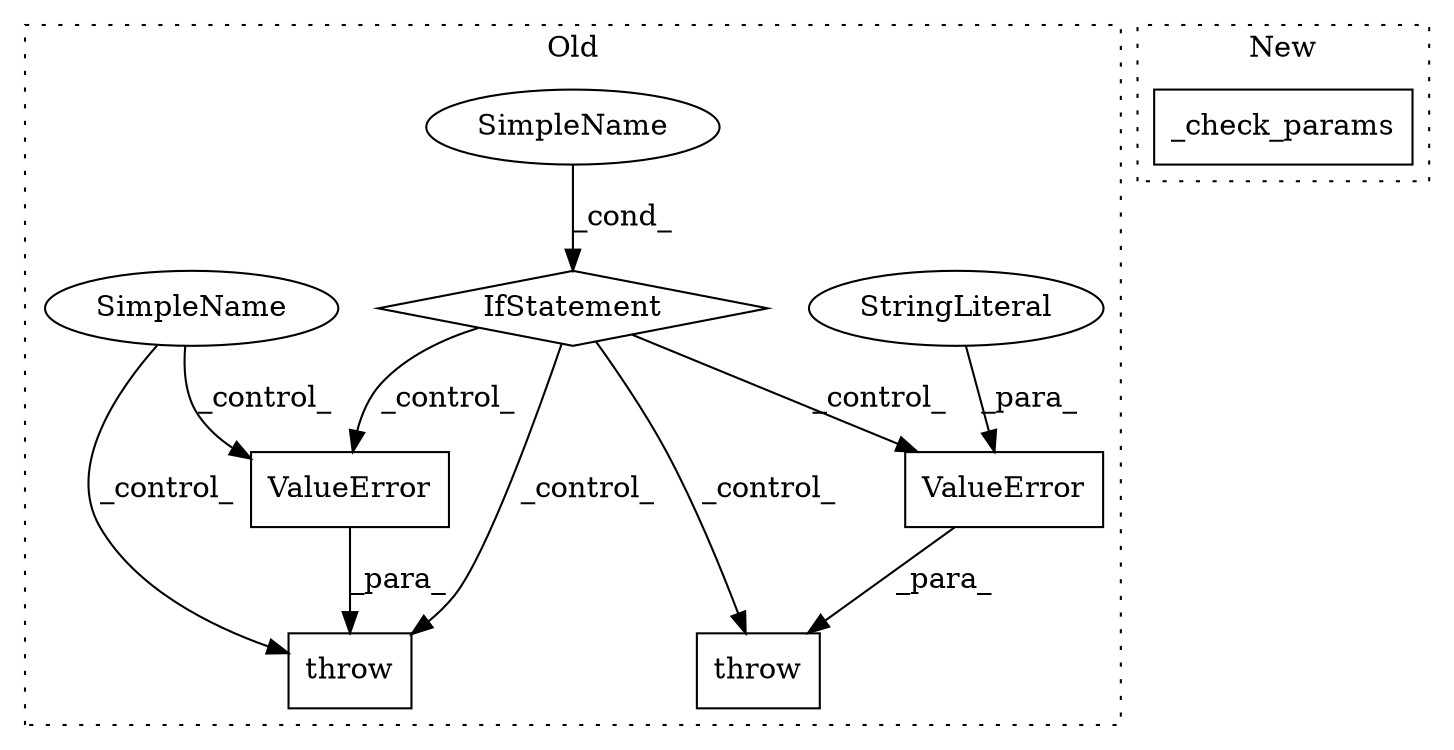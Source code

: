 digraph G {
subgraph cluster0 {
1 [label="ValueError" a="32" s="13747,13788" l="11,1" shape="box"];
3 [label="IfStatement" a="25" s="13702,13731" l="4,2" shape="diamond"];
4 [label="SimpleName" a="42" s="" l="" shape="ellipse"];
5 [label="StringLiteral" a="45" s="13758" l="30" shape="ellipse"];
6 [label="throw" a="53" s="13741" l="6" shape="box"];
7 [label="ValueError" a="32" s="13852,13949" l="11,2" shape="box"];
8 [label="throw" a="53" s="13846" l="6" shape="box"];
9 [label="SimpleName" a="42" s="" l="" shape="ellipse"];
label = "Old";
style="dotted";
}
subgraph cluster1 {
2 [label="_check_params" a="32" s="13730,13772" l="14,1" shape="box"];
label = "New";
style="dotted";
}
1 -> 6 [label="_para_"];
3 -> 1 [label="_control_"];
3 -> 7 [label="_control_"];
3 -> 8 [label="_control_"];
3 -> 6 [label="_control_"];
4 -> 3 [label="_cond_"];
5 -> 1 [label="_para_"];
7 -> 8 [label="_para_"];
9 -> 7 [label="_control_"];
9 -> 8 [label="_control_"];
}